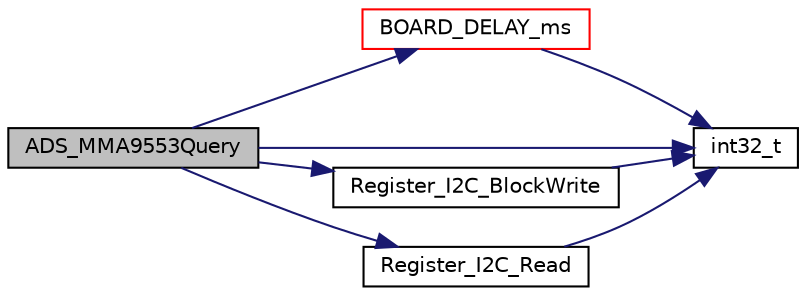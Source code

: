 digraph "ADS_MMA9553Query"
{
  edge [fontname="Helvetica",fontsize="10",labelfontname="Helvetica",labelfontsize="10"];
  node [fontname="Helvetica",fontsize="10",shape=record];
  rankdir="LR";
  Node134 [label="ADS_MMA9553Query",height=0.2,width=0.4,color="black", fillcolor="grey75", style="filled", fontcolor="black"];
  Node134 -> Node135 [color="midnightblue",fontsize="10",style="solid",fontname="Helvetica"];
  Node135 [label="BOARD_DELAY_ms",height=0.2,width=0.4,color="red", fillcolor="white", style="filled",URL="$systick__utils_8c.html#ab052b802081fd87e1bda8d56e2c0db42",tooltip="Function to insert delays. "];
  Node135 -> Node136 [color="midnightblue",fontsize="10",style="solid",fontname="Helvetica"];
  Node136 [label="int32_t",height=0.2,width=0.4,color="black", fillcolor="white", style="filled",URL="$data__format__service_8h.html#a5d7069350a7d7e65686c77a8038f462f",tooltip="The interface function to append the data on the formated stream. "];
  Node134 -> Node136 [color="midnightblue",fontsize="10",style="solid",fontname="Helvetica"];
  Node134 -> Node139 [color="midnightblue",fontsize="10",style="solid",fontname="Helvetica"];
  Node139 [label="Register_I2C_BlockWrite",height=0.2,width=0.4,color="black", fillcolor="white", style="filled",URL="$register__io__i2c_8c.html#ac5a66aa1b8d95d267c9d68cb475c9e01",tooltip="The interface function to write a sensor register. "];
  Node139 -> Node136 [color="midnightblue",fontsize="10",style="solid",fontname="Helvetica"];
  Node134 -> Node140 [color="midnightblue",fontsize="10",style="solid",fontname="Helvetica"];
  Node140 [label="Register_I2C_Read",height=0.2,width=0.4,color="black", fillcolor="white", style="filled",URL="$register__io__i2c_8c.html#ac8a60c799d9dbc84531b4680762eb8dc",tooltip="The interface function to read a sensor register. "];
  Node140 -> Node136 [color="midnightblue",fontsize="10",style="solid",fontname="Helvetica"];
}
